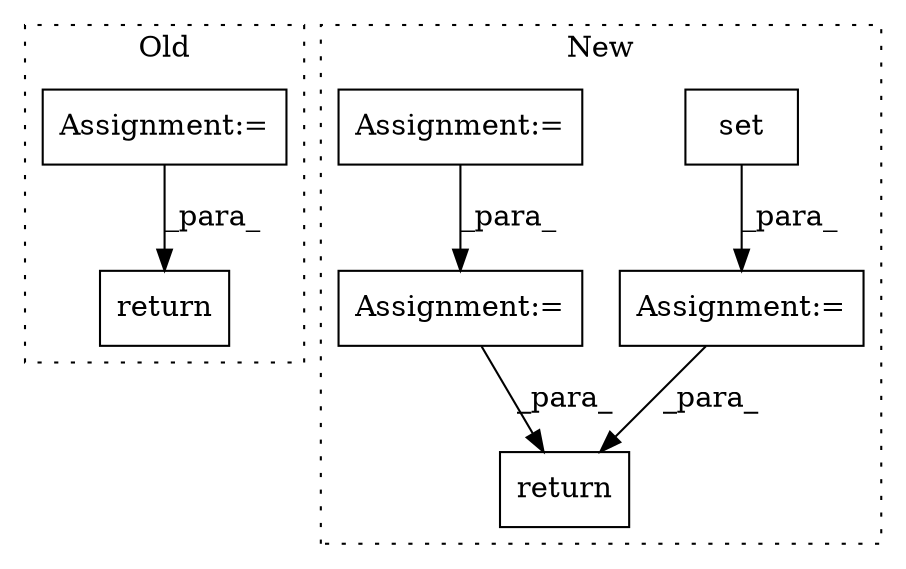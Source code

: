 digraph G {
subgraph cluster0 {
1 [label="return" a="41" s="12886" l="7" shape="box"];
7 [label="Assignment:=" a="7" s="12870" l="9" shape="box"];
label = "Old";
style="dotted";
}
subgraph cluster1 {
2 [label="set" a="32" s="15926" l="5" shape="box"];
3 [label="Assignment:=" a="7" s="15925" l="1" shape="box"];
4 [label="return" a="41" s="16112" l="7" shape="box"];
5 [label="Assignment:=" a="7" s="15856" l="5" shape="box"];
6 [label="Assignment:=" a="7" s="15937,16011" l="53,2" shape="box"];
label = "New";
style="dotted";
}
2 -> 3 [label="_para_"];
3 -> 4 [label="_para_"];
5 -> 6 [label="_para_"];
6 -> 4 [label="_para_"];
7 -> 1 [label="_para_"];
}